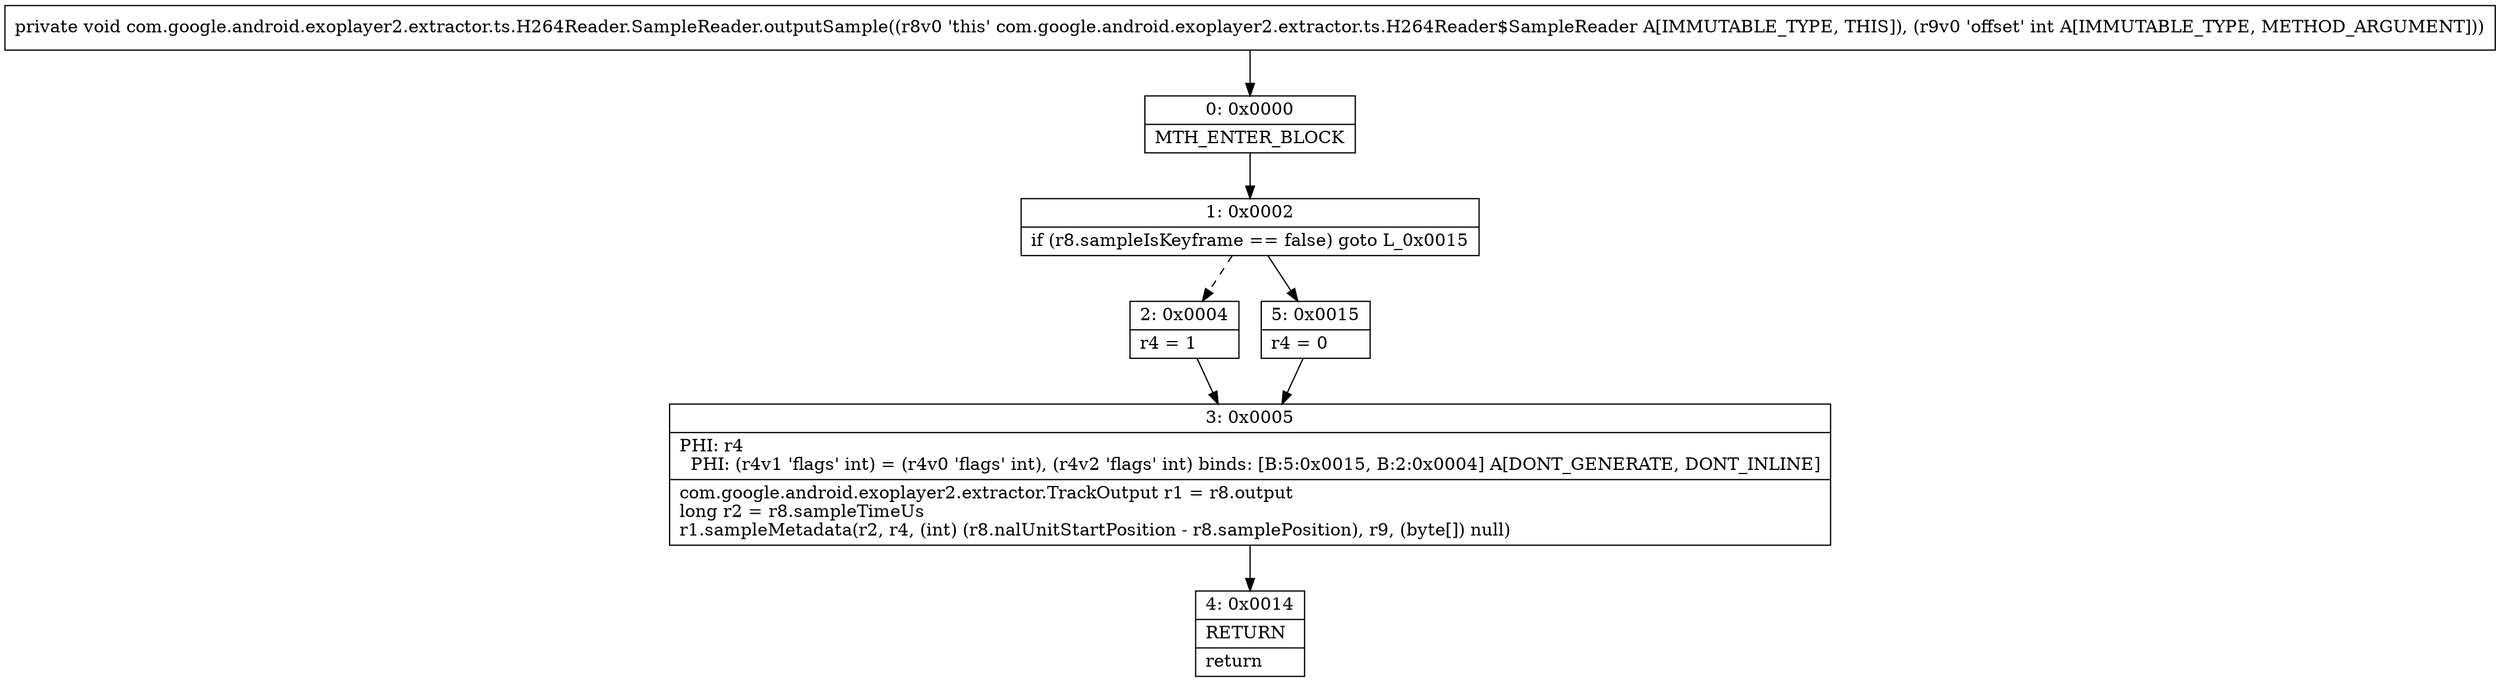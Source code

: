 digraph "CFG forcom.google.android.exoplayer2.extractor.ts.H264Reader.SampleReader.outputSample(I)V" {
Node_0 [shape=record,label="{0\:\ 0x0000|MTH_ENTER_BLOCK\l}"];
Node_1 [shape=record,label="{1\:\ 0x0002|if (r8.sampleIsKeyframe == false) goto L_0x0015\l}"];
Node_2 [shape=record,label="{2\:\ 0x0004|r4 = 1\l}"];
Node_3 [shape=record,label="{3\:\ 0x0005|PHI: r4 \l  PHI: (r4v1 'flags' int) = (r4v0 'flags' int), (r4v2 'flags' int) binds: [B:5:0x0015, B:2:0x0004] A[DONT_GENERATE, DONT_INLINE]\l|com.google.android.exoplayer2.extractor.TrackOutput r1 = r8.output\llong r2 = r8.sampleTimeUs\lr1.sampleMetadata(r2, r4, (int) (r8.nalUnitStartPosition \- r8.samplePosition), r9, (byte[]) null)\l}"];
Node_4 [shape=record,label="{4\:\ 0x0014|RETURN\l|return\l}"];
Node_5 [shape=record,label="{5\:\ 0x0015|r4 = 0\l}"];
MethodNode[shape=record,label="{private void com.google.android.exoplayer2.extractor.ts.H264Reader.SampleReader.outputSample((r8v0 'this' com.google.android.exoplayer2.extractor.ts.H264Reader$SampleReader A[IMMUTABLE_TYPE, THIS]), (r9v0 'offset' int A[IMMUTABLE_TYPE, METHOD_ARGUMENT])) }"];
MethodNode -> Node_0;
Node_0 -> Node_1;
Node_1 -> Node_2[style=dashed];
Node_1 -> Node_5;
Node_2 -> Node_3;
Node_3 -> Node_4;
Node_5 -> Node_3;
}

